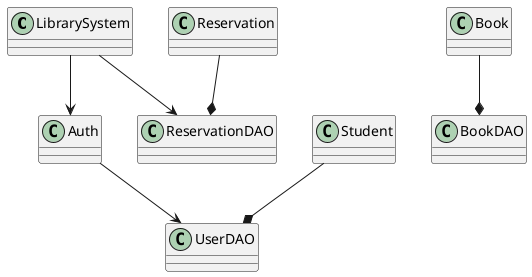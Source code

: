 @startuml

class LibrarySystem
class Student
class Book
class Auth 
class Reservation
class BookDAO
class UserDAO
class ReservationDAO 

Book --*BookDAO
Reservation --*ReservationDAO
Student --*UserDAO

LibrarySystem --> Auth
Auth --> UserDAO
LibrarySystem --> ReservationDAO

@enduml